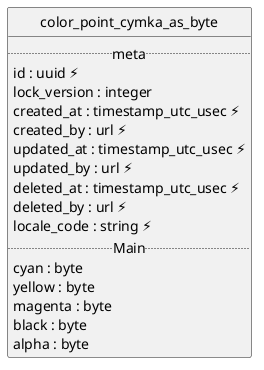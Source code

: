 @startuml uml
skinparam monochrome true
skinparam linetype ortho
hide circle

entity color_point_cymka_as_byte {
  .. meta ..
  id : uuid ⚡
  lock_version : integer
  created_at : timestamp_utc_usec ⚡
  created_by : url ⚡
  updated_at : timestamp_utc_usec ⚡
  updated_by : url ⚡
  deleted_at : timestamp_utc_usec ⚡
  deleted_by : url ⚡
  locale_code : string ⚡
  .. Main ..
  cyan : byte
  yellow : byte
  magenta : byte
  black : byte
  alpha : byte
}

@enduml
